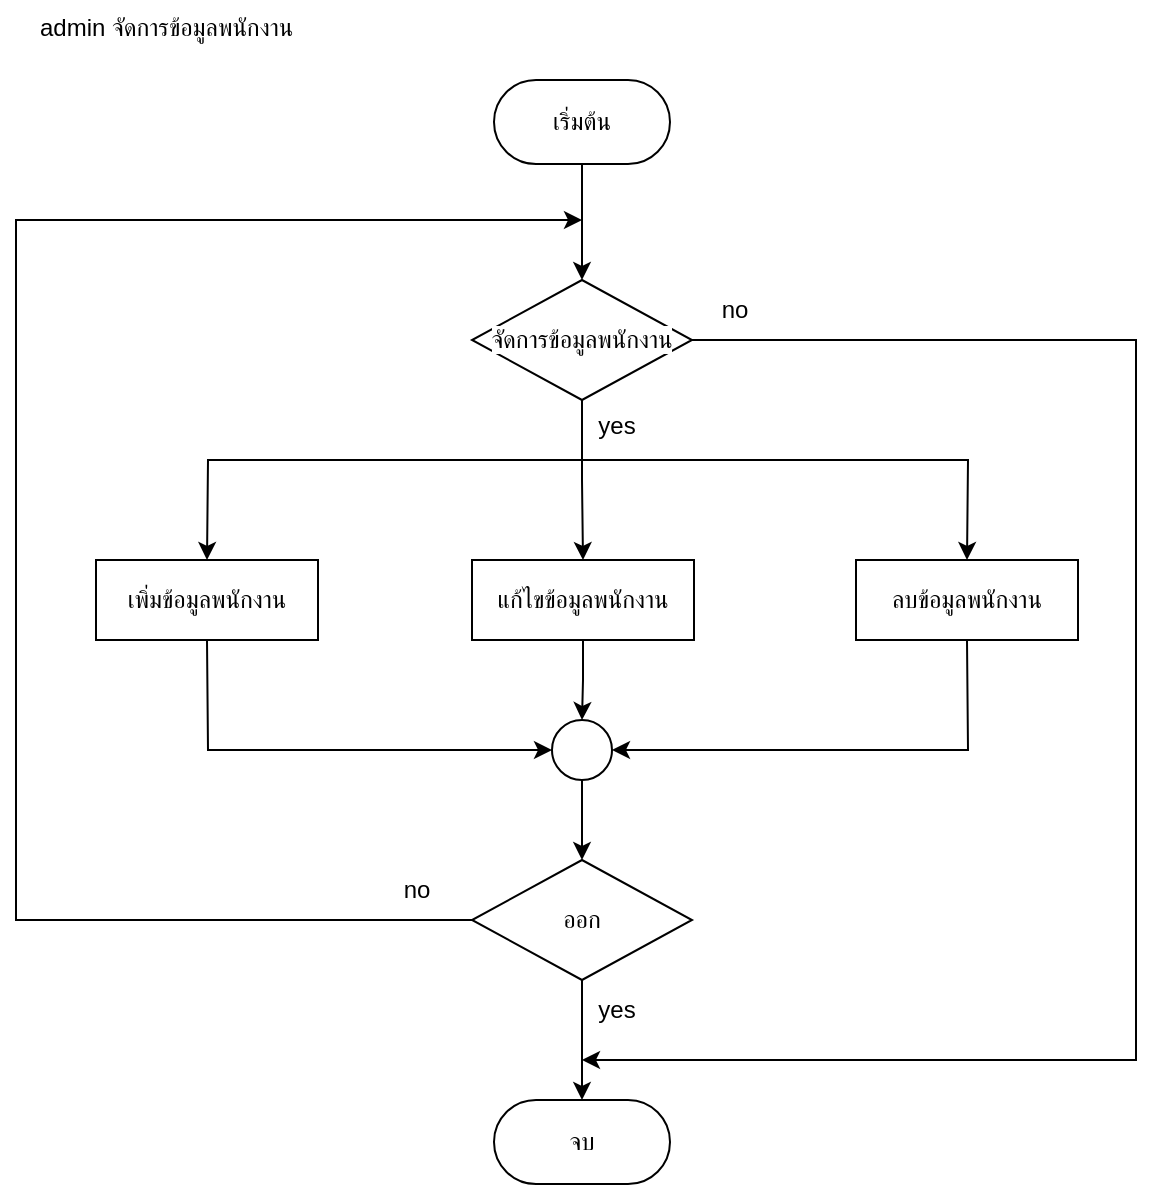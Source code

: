 <mxfile version="26.0.9">
  <diagram name="Page-1" id="pWLDcxmwRvQVc2KLMl3h">
    <mxGraphModel dx="1050" dy="557" grid="1" gridSize="10" guides="1" tooltips="1" connect="1" arrows="1" fold="1" page="1" pageScale="1" pageWidth="827" pageHeight="1169" math="0" shadow="0">
      <root>
        <mxCell id="0" />
        <mxCell id="1" parent="0" />
        <mxCell id="hI63sVbMKVhk5lGcjmh5-1" value="" style="edgeStyle=orthogonalEdgeStyle;rounded=0;orthogonalLoop=1;jettySize=auto;html=1;" edge="1" parent="1" source="hI63sVbMKVhk5lGcjmh5-2" target="hI63sVbMKVhk5lGcjmh5-5">
          <mxGeometry relative="1" as="geometry" />
        </mxCell>
        <mxCell id="hI63sVbMKVhk5lGcjmh5-2" value="เริ่มต้น" style="rounded=1;whiteSpace=wrap;html=1;arcSize=50;" vertex="1" parent="1">
          <mxGeometry x="369" y="80" width="88" height="42" as="geometry" />
        </mxCell>
        <mxCell id="hI63sVbMKVhk5lGcjmh5-3" value="&lt;span style=&quot;color: rgb(0, 0, 0); font-family: Helvetica; font-size: 12px; font-style: normal; font-variant-ligatures: normal; font-variant-caps: normal; font-weight: 400; letter-spacing: normal; orphans: 2; text-align: center; text-indent: 0px; text-transform: none; widows: 2; word-spacing: 0px; -webkit-text-stroke-width: 0px; white-space: normal; background-color: rgb(255, 255, 255); text-decoration-thickness: initial; text-decoration-style: initial; text-decoration-color: initial; float: none; display: inline !important;&quot;&gt;admin จัดการข้อมูลพนักงาน&lt;/span&gt;" style="text;whiteSpace=wrap;html=1;" vertex="1" parent="1">
          <mxGeometry x="140" y="40" width="190" height="40" as="geometry" />
        </mxCell>
        <mxCell id="hI63sVbMKVhk5lGcjmh5-4" value="" style="edgeStyle=orthogonalEdgeStyle;rounded=0;orthogonalLoop=1;jettySize=auto;html=1;" edge="1" parent="1" source="hI63sVbMKVhk5lGcjmh5-5" target="hI63sVbMKVhk5lGcjmh5-8">
          <mxGeometry relative="1" as="geometry" />
        </mxCell>
        <mxCell id="hI63sVbMKVhk5lGcjmh5-5" value="&lt;span style=&quot;background-color: rgb(255, 255, 255);&quot;&gt;จัดการข้อมูลพนักงาน&lt;/span&gt;" style="rhombus;whiteSpace=wrap;html=1;" vertex="1" parent="1">
          <mxGeometry x="358" y="180" width="110" height="60" as="geometry" />
        </mxCell>
        <mxCell id="hI63sVbMKVhk5lGcjmh5-6" value="เพิ่มข้อมูล&lt;span style=&quot;background-color: rgb(255, 255, 255);&quot;&gt;พนักงาน&lt;/span&gt;" style="rounded=0;whiteSpace=wrap;html=1;" vertex="1" parent="1">
          <mxGeometry x="170" y="320" width="111" height="40" as="geometry" />
        </mxCell>
        <mxCell id="hI63sVbMKVhk5lGcjmh5-7" value="" style="edgeStyle=orthogonalEdgeStyle;rounded=0;orthogonalLoop=1;jettySize=auto;html=1;" edge="1" parent="1" source="hI63sVbMKVhk5lGcjmh5-8" target="hI63sVbMKVhk5lGcjmh5-13">
          <mxGeometry relative="1" as="geometry" />
        </mxCell>
        <mxCell id="hI63sVbMKVhk5lGcjmh5-8" value="แก้ไขข้อมูล&lt;span style=&quot;background-color: rgb(255, 255, 255);&quot;&gt;พนักงาน&lt;/span&gt;" style="rounded=0;whiteSpace=wrap;html=1;" vertex="1" parent="1">
          <mxGeometry x="358" y="320" width="111" height="40" as="geometry" />
        </mxCell>
        <mxCell id="hI63sVbMKVhk5lGcjmh5-9" value="ลบข้อมูล&lt;span style=&quot;background-color: rgb(255, 255, 255);&quot;&gt;พนักงาน&lt;/span&gt;" style="rounded=0;whiteSpace=wrap;html=1;" vertex="1" parent="1">
          <mxGeometry x="550" y="320" width="111" height="40" as="geometry" />
        </mxCell>
        <mxCell id="hI63sVbMKVhk5lGcjmh5-10" value="" style="endArrow=classic;html=1;rounded=0;entryX=0.5;entryY=0;entryDx=0;entryDy=0;exitX=0.5;exitY=1;exitDx=0;exitDy=0;" edge="1" parent="1" source="hI63sVbMKVhk5lGcjmh5-5" target="hI63sVbMKVhk5lGcjmh5-6">
          <mxGeometry width="50" height="50" relative="1" as="geometry">
            <mxPoint x="350" y="260" as="sourcePoint" />
            <mxPoint x="400" y="210" as="targetPoint" />
            <Array as="points">
              <mxPoint x="413" y="270" />
              <mxPoint x="226" y="270" />
            </Array>
          </mxGeometry>
        </mxCell>
        <mxCell id="hI63sVbMKVhk5lGcjmh5-11" value="" style="endArrow=classic;html=1;rounded=0;entryX=0.5;entryY=0;entryDx=0;entryDy=0;exitX=0.5;exitY=1;exitDx=0;exitDy=0;" edge="1" parent="1" source="hI63sVbMKVhk5lGcjmh5-5" target="hI63sVbMKVhk5lGcjmh5-9">
          <mxGeometry width="50" height="50" relative="1" as="geometry">
            <mxPoint x="350" y="260" as="sourcePoint" />
            <mxPoint x="400" y="210" as="targetPoint" />
            <Array as="points">
              <mxPoint x="413" y="270" />
              <mxPoint x="606" y="270" />
            </Array>
          </mxGeometry>
        </mxCell>
        <mxCell id="hI63sVbMKVhk5lGcjmh5-12" value="" style="edgeStyle=orthogonalEdgeStyle;rounded=0;orthogonalLoop=1;jettySize=auto;html=1;" edge="1" parent="1" source="hI63sVbMKVhk5lGcjmh5-13" target="hI63sVbMKVhk5lGcjmh5-17">
          <mxGeometry relative="1" as="geometry" />
        </mxCell>
        <mxCell id="hI63sVbMKVhk5lGcjmh5-13" value="" style="ellipse;whiteSpace=wrap;html=1;aspect=fixed;" vertex="1" parent="1">
          <mxGeometry x="398" y="400" width="30" height="30" as="geometry" />
        </mxCell>
        <mxCell id="hI63sVbMKVhk5lGcjmh5-14" value="" style="endArrow=classic;html=1;rounded=0;exitX=0.5;exitY=1;exitDx=0;exitDy=0;entryX=0;entryY=0.5;entryDx=0;entryDy=0;" edge="1" parent="1" source="hI63sVbMKVhk5lGcjmh5-6" target="hI63sVbMKVhk5lGcjmh5-13">
          <mxGeometry width="50" height="50" relative="1" as="geometry">
            <mxPoint x="380" y="310" as="sourcePoint" />
            <mxPoint x="430" y="260" as="targetPoint" />
            <Array as="points">
              <mxPoint x="226" y="415" />
            </Array>
          </mxGeometry>
        </mxCell>
        <mxCell id="hI63sVbMKVhk5lGcjmh5-15" value="" style="endArrow=classic;html=1;rounded=0;entryX=1;entryY=0.5;entryDx=0;entryDy=0;exitX=0.5;exitY=1;exitDx=0;exitDy=0;" edge="1" parent="1" source="hI63sVbMKVhk5lGcjmh5-9" target="hI63sVbMKVhk5lGcjmh5-13">
          <mxGeometry width="50" height="50" relative="1" as="geometry">
            <mxPoint x="380" y="310" as="sourcePoint" />
            <mxPoint x="430" y="260" as="targetPoint" />
            <Array as="points">
              <mxPoint x="606" y="415" />
            </Array>
          </mxGeometry>
        </mxCell>
        <mxCell id="hI63sVbMKVhk5lGcjmh5-16" value="" style="edgeStyle=orthogonalEdgeStyle;rounded=0;orthogonalLoop=1;jettySize=auto;html=1;" edge="1" parent="1" source="hI63sVbMKVhk5lGcjmh5-17" target="hI63sVbMKVhk5lGcjmh5-18">
          <mxGeometry relative="1" as="geometry" />
        </mxCell>
        <mxCell id="hI63sVbMKVhk5lGcjmh5-17" value="&lt;span style=&quot;background-color: rgb(255, 255, 255);&quot;&gt;ออก&lt;/span&gt;" style="rhombus;whiteSpace=wrap;html=1;" vertex="1" parent="1">
          <mxGeometry x="358" y="470" width="110" height="60" as="geometry" />
        </mxCell>
        <mxCell id="hI63sVbMKVhk5lGcjmh5-18" value="จบ" style="rounded=1;whiteSpace=wrap;html=1;arcSize=50;" vertex="1" parent="1">
          <mxGeometry x="369" y="590" width="88" height="42" as="geometry" />
        </mxCell>
        <mxCell id="hI63sVbMKVhk5lGcjmh5-19" value="" style="endArrow=classic;html=1;rounded=0;exitX=0;exitY=0.5;exitDx=0;exitDy=0;" edge="1" parent="1" source="hI63sVbMKVhk5lGcjmh5-17">
          <mxGeometry width="50" height="50" relative="1" as="geometry">
            <mxPoint x="380" y="470" as="sourcePoint" />
            <mxPoint x="413" y="150" as="targetPoint" />
            <Array as="points">
              <mxPoint x="130" y="500" />
              <mxPoint x="130" y="150" />
            </Array>
          </mxGeometry>
        </mxCell>
        <mxCell id="hI63sVbMKVhk5lGcjmh5-20" value="" style="endArrow=classic;html=1;rounded=0;exitX=1;exitY=0.5;exitDx=0;exitDy=0;" edge="1" parent="1" source="hI63sVbMKVhk5lGcjmh5-5">
          <mxGeometry width="50" height="50" relative="1" as="geometry">
            <mxPoint x="380" y="310" as="sourcePoint" />
            <mxPoint x="413" y="570" as="targetPoint" />
            <Array as="points">
              <mxPoint x="690" y="210" />
              <mxPoint x="690" y="570" />
            </Array>
          </mxGeometry>
        </mxCell>
        <mxCell id="hI63sVbMKVhk5lGcjmh5-21" value="yes" style="text;html=1;align=center;verticalAlign=middle;resizable=0;points=[];autosize=1;strokeColor=none;fillColor=none;" vertex="1" parent="1">
          <mxGeometry x="410" y="238" width="40" height="30" as="geometry" />
        </mxCell>
        <mxCell id="hI63sVbMKVhk5lGcjmh5-22" value="no" style="text;html=1;align=center;verticalAlign=middle;resizable=0;points=[];autosize=1;strokeColor=none;fillColor=none;" vertex="1" parent="1">
          <mxGeometry x="469" y="180" width="40" height="30" as="geometry" />
        </mxCell>
        <mxCell id="hI63sVbMKVhk5lGcjmh5-23" value="yes" style="text;html=1;align=center;verticalAlign=middle;resizable=0;points=[];autosize=1;strokeColor=none;fillColor=none;" vertex="1" parent="1">
          <mxGeometry x="410" y="530" width="40" height="30" as="geometry" />
        </mxCell>
        <mxCell id="hI63sVbMKVhk5lGcjmh5-24" value="no" style="text;html=1;align=center;verticalAlign=middle;resizable=0;points=[];autosize=1;strokeColor=none;fillColor=none;" vertex="1" parent="1">
          <mxGeometry x="310" y="470" width="40" height="30" as="geometry" />
        </mxCell>
      </root>
    </mxGraphModel>
  </diagram>
</mxfile>
